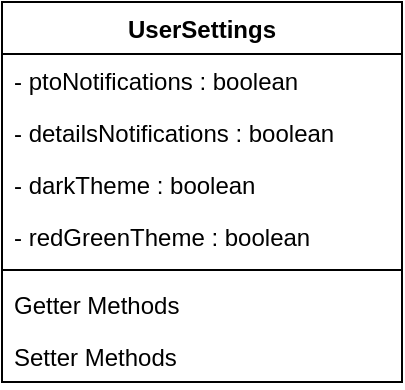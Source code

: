 <mxfile version="25.0.1">
  <diagram name="Page-1" id="61zphXOjRG4YVowMhE-3">
    <mxGraphModel dx="392" dy="504" grid="1" gridSize="10" guides="1" tooltips="1" connect="1" arrows="1" fold="1" page="1" pageScale="1" pageWidth="827" pageHeight="1169" math="0" shadow="0">
      <root>
        <mxCell id="0" />
        <mxCell id="1" parent="0" />
        <mxCell id="dxXBGIJTt55aAuUdfSln-1" value="UserSettings" style="swimlane;fontStyle=1;align=center;verticalAlign=top;childLayout=stackLayout;horizontal=1;startSize=26;horizontalStack=0;resizeParent=1;resizeParentMax=0;resizeLast=0;collapsible=1;marginBottom=0;whiteSpace=wrap;html=1;" vertex="1" parent="1">
          <mxGeometry x="80" y="40" width="200" height="190" as="geometry" />
        </mxCell>
        <mxCell id="dxXBGIJTt55aAuUdfSln-2" value="- ptoNotifications : boolean" style="text;strokeColor=none;fillColor=none;align=left;verticalAlign=top;spacingLeft=4;spacingRight=4;overflow=hidden;rotatable=0;points=[[0,0.5],[1,0.5]];portConstraint=eastwest;whiteSpace=wrap;html=1;" vertex="1" parent="dxXBGIJTt55aAuUdfSln-1">
          <mxGeometry y="26" width="200" height="26" as="geometry" />
        </mxCell>
        <mxCell id="dxXBGIJTt55aAuUdfSln-6" value="- detailsNotifications : boolean" style="text;strokeColor=none;fillColor=none;align=left;verticalAlign=top;spacingLeft=4;spacingRight=4;overflow=hidden;rotatable=0;points=[[0,0.5],[1,0.5]];portConstraint=eastwest;whiteSpace=wrap;html=1;" vertex="1" parent="dxXBGIJTt55aAuUdfSln-1">
          <mxGeometry y="52" width="200" height="26" as="geometry" />
        </mxCell>
        <mxCell id="dxXBGIJTt55aAuUdfSln-7" value="- darkTheme : boolean" style="text;strokeColor=none;fillColor=none;align=left;verticalAlign=top;spacingLeft=4;spacingRight=4;overflow=hidden;rotatable=0;points=[[0,0.5],[1,0.5]];portConstraint=eastwest;whiteSpace=wrap;html=1;" vertex="1" parent="dxXBGIJTt55aAuUdfSln-1">
          <mxGeometry y="78" width="200" height="26" as="geometry" />
        </mxCell>
        <mxCell id="dxXBGIJTt55aAuUdfSln-5" value="- redGreenTheme : boolean" style="text;strokeColor=none;fillColor=none;align=left;verticalAlign=top;spacingLeft=4;spacingRight=4;overflow=hidden;rotatable=0;points=[[0,0.5],[1,0.5]];portConstraint=eastwest;whiteSpace=wrap;html=1;" vertex="1" parent="dxXBGIJTt55aAuUdfSln-1">
          <mxGeometry y="104" width="200" height="26" as="geometry" />
        </mxCell>
        <mxCell id="dxXBGIJTt55aAuUdfSln-3" value="" style="line;strokeWidth=1;fillColor=none;align=left;verticalAlign=middle;spacingTop=-1;spacingLeft=3;spacingRight=3;rotatable=0;labelPosition=right;points=[];portConstraint=eastwest;strokeColor=inherit;" vertex="1" parent="dxXBGIJTt55aAuUdfSln-1">
          <mxGeometry y="130" width="200" height="8" as="geometry" />
        </mxCell>
        <mxCell id="dxXBGIJTt55aAuUdfSln-8" value="Getter Methods" style="text;strokeColor=none;fillColor=none;align=left;verticalAlign=top;spacingLeft=4;spacingRight=4;overflow=hidden;rotatable=0;points=[[0,0.5],[1,0.5]];portConstraint=eastwest;whiteSpace=wrap;html=1;" vertex="1" parent="dxXBGIJTt55aAuUdfSln-1">
          <mxGeometry y="138" width="200" height="26" as="geometry" />
        </mxCell>
        <mxCell id="dxXBGIJTt55aAuUdfSln-4" value="Setter Methods" style="text;strokeColor=none;fillColor=none;align=left;verticalAlign=top;spacingLeft=4;spacingRight=4;overflow=hidden;rotatable=0;points=[[0,0.5],[1,0.5]];portConstraint=eastwest;whiteSpace=wrap;html=1;" vertex="1" parent="dxXBGIJTt55aAuUdfSln-1">
          <mxGeometry y="164" width="200" height="26" as="geometry" />
        </mxCell>
      </root>
    </mxGraphModel>
  </diagram>
</mxfile>
